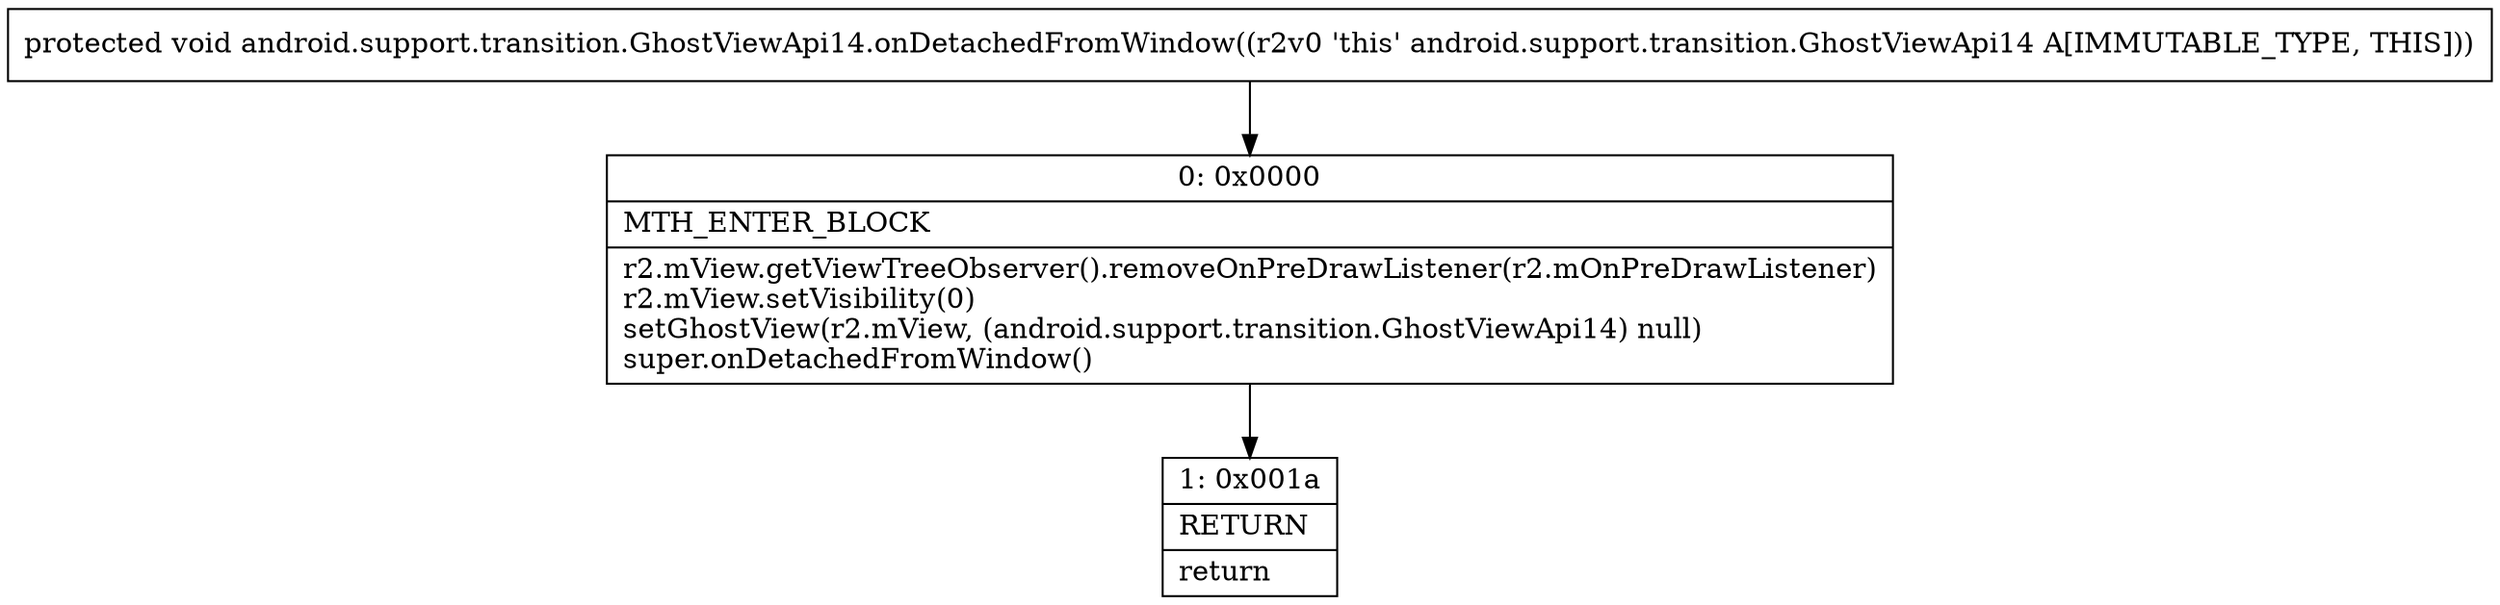 digraph "CFG forandroid.support.transition.GhostViewApi14.onDetachedFromWindow()V" {
Node_0 [shape=record,label="{0\:\ 0x0000|MTH_ENTER_BLOCK\l|r2.mView.getViewTreeObserver().removeOnPreDrawListener(r2.mOnPreDrawListener)\lr2.mView.setVisibility(0)\lsetGhostView(r2.mView, (android.support.transition.GhostViewApi14) null)\lsuper.onDetachedFromWindow()\l}"];
Node_1 [shape=record,label="{1\:\ 0x001a|RETURN\l|return\l}"];
MethodNode[shape=record,label="{protected void android.support.transition.GhostViewApi14.onDetachedFromWindow((r2v0 'this' android.support.transition.GhostViewApi14 A[IMMUTABLE_TYPE, THIS])) }"];
MethodNode -> Node_0;
Node_0 -> Node_1;
}

